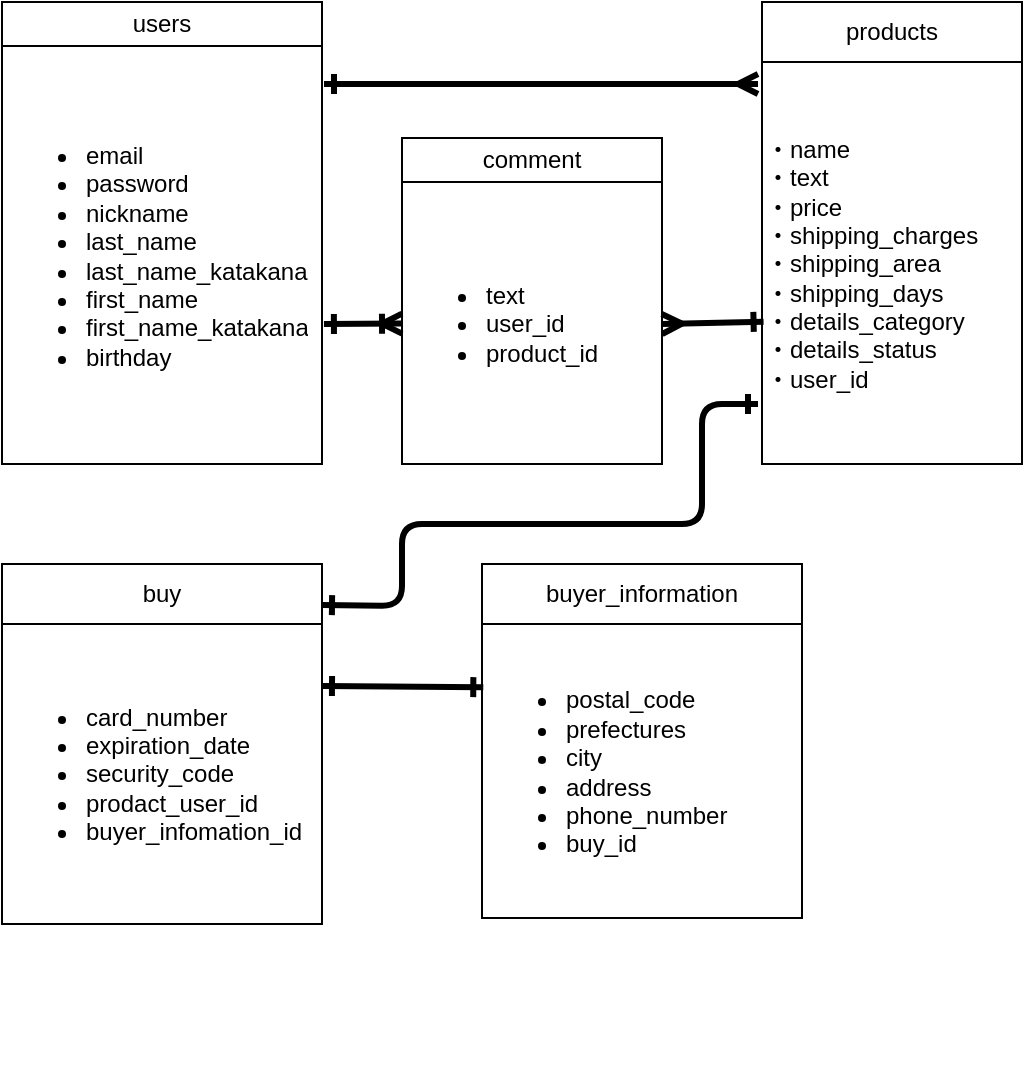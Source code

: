 <mxfile version="13.10.0" type="embed">
    <diagram id="D8iwyfPVuVP7jHjBkO_9" name="ページ1">
        <mxGraphModel dx="488" dy="529" grid="1" gridSize="10" guides="1" tooltips="1" connect="1" arrows="1" fold="1" page="1" pageScale="1" pageWidth="827" pageHeight="1169" math="0" shadow="0">
            <root>
                <mxCell id="0"/>
                <mxCell id="1" parent="0"/>
                <mxCell id="9" value="" style="shape=table;html=1;whiteSpace=wrap;startSize=0;container=1;collapsible=0;childLayout=tableLayout;" parent="1" vertex="1">
                    <mxGeometry y="39" width="160" height="231" as="geometry"/>
                </mxCell>
                <mxCell id="10" value="" style="shape=partialRectangle;html=1;whiteSpace=wrap;collapsible=0;dropTarget=0;pointerEvents=0;fillColor=none;top=0;left=0;bottom=0;right=0;points=[[0,0.5],[1,0.5]];portConstraint=eastwest;" parent="9" vertex="1">
                    <mxGeometry width="160" height="22" as="geometry"/>
                </mxCell>
                <mxCell id="11" value="users" style="shape=partialRectangle;html=1;whiteSpace=wrap;connectable=0;overflow=hidden;fillColor=none;top=0;left=0;bottom=0;right=0;" parent="10" vertex="1">
                    <mxGeometry width="160" height="22" as="geometry"/>
                </mxCell>
                <mxCell id="12" value="" style="shape=partialRectangle;html=1;whiteSpace=wrap;collapsible=0;dropTarget=0;pointerEvents=0;fillColor=none;top=0;left=0;bottom=0;right=0;points=[[0,0.5],[1,0.5]];portConstraint=eastwest;" parent="9" vertex="1">
                    <mxGeometry y="22" width="160" height="209" as="geometry"/>
                </mxCell>
                <mxCell id="13" value="&lt;ul&gt;&lt;li&gt;email&lt;/li&gt;&lt;li&gt;password&lt;/li&gt;&lt;li&gt;nickname&lt;/li&gt;&lt;li&gt;last_name&lt;/li&gt;&lt;li&gt;last_name_katakana&lt;/li&gt;&lt;li&gt;first_name&lt;/li&gt;&lt;li&gt;first_name_katakana&lt;/li&gt;&lt;li&gt;birthday&lt;/li&gt;&lt;/ul&gt;" style="shape=partialRectangle;html=1;whiteSpace=wrap;connectable=0;overflow=hidden;fillColor=none;top=0;left=0;bottom=0;right=0;align=left;" parent="12" vertex="1">
                    <mxGeometry width="160" height="209" as="geometry"/>
                </mxCell>
                <mxCell id="14" value="" style="shape=partialRectangle;html=1;whiteSpace=wrap;collapsible=0;dropTarget=0;pointerEvents=0;fillColor=none;top=0;left=0;bottom=0;right=0;points=[[0,0.5],[1,0.5]];portConstraint=eastwest;" parent="1" vertex="1">
                    <mxGeometry x="90" y="50" width="140" height="20" as="geometry"/>
                </mxCell>
                <mxCell id="15" value="" style="shape=partialRectangle;html=1;whiteSpace=wrap;connectable=0;overflow=hidden;fillColor=none;top=0;left=0;bottom=0;right=0;" parent="14" vertex="1">
                    <mxGeometry width="140" height="20" as="geometry"/>
                </mxCell>
                <mxCell id="16" value="" style="shape=table;html=1;whiteSpace=wrap;startSize=0;container=1;collapsible=0;childLayout=tableLayout;align=left;" parent="1" vertex="1">
                    <mxGeometry x="200" y="107" width="130" height="163" as="geometry"/>
                </mxCell>
                <mxCell id="17" value="" style="shape=partialRectangle;html=1;whiteSpace=wrap;collapsible=0;dropTarget=0;pointerEvents=0;fillColor=none;top=0;left=0;bottom=0;right=0;points=[[0,0.5],[1,0.5]];portConstraint=eastwest;" parent="16" vertex="1">
                    <mxGeometry width="130" height="22" as="geometry"/>
                </mxCell>
                <mxCell id="18" value="comment" style="shape=partialRectangle;html=1;whiteSpace=wrap;connectable=0;overflow=hidden;fillColor=none;top=0;left=0;bottom=0;right=0;" parent="17" vertex="1">
                    <mxGeometry width="130" height="22" as="geometry"/>
                </mxCell>
                <mxCell id="19" value="" style="shape=partialRectangle;html=1;whiteSpace=wrap;collapsible=0;dropTarget=0;pointerEvents=0;fillColor=none;top=0;left=0;bottom=0;right=0;points=[[0,0.5],[1,0.5]];portConstraint=eastwest;" parent="16" vertex="1">
                    <mxGeometry y="22" width="130" height="141" as="geometry"/>
                </mxCell>
                <mxCell id="20" value="&lt;ul&gt;&lt;li&gt;text&lt;/li&gt;&lt;li&gt;user_id&lt;/li&gt;&lt;li&gt;product_id&lt;/li&gt;&lt;/ul&gt;" style="shape=partialRectangle;html=1;whiteSpace=wrap;connectable=0;overflow=hidden;fillColor=none;top=0;left=0;bottom=0;right=0;align=left;" parent="19" vertex="1">
                    <mxGeometry width="130" height="141" as="geometry"/>
                </mxCell>
                <mxCell id="30" value="" style="shape=table;html=1;whiteSpace=wrap;startSize=0;container=1;collapsible=0;childLayout=tableLayout;" parent="1" vertex="1">
                    <mxGeometry y="320" width="160" height="180" as="geometry"/>
                </mxCell>
                <mxCell id="31" value="" style="shape=partialRectangle;html=1;whiteSpace=wrap;collapsible=0;dropTarget=0;pointerEvents=0;fillColor=none;top=0;left=0;bottom=0;right=0;points=[[0,0.5],[1,0.5]];portConstraint=eastwest;" parent="30" vertex="1">
                    <mxGeometry width="160" height="30" as="geometry"/>
                </mxCell>
                <mxCell id="32" value="buy" style="shape=partialRectangle;html=1;whiteSpace=wrap;connectable=0;overflow=hidden;fillColor=none;top=0;left=0;bottom=0;right=0;" parent="31" vertex="1">
                    <mxGeometry width="160" height="30" as="geometry"/>
                </mxCell>
                <mxCell id="33" value="" style="shape=partialRectangle;html=1;whiteSpace=wrap;collapsible=0;dropTarget=0;pointerEvents=0;fillColor=none;top=0;left=0;bottom=0;right=0;points=[[0,0.5],[1,0.5]];portConstraint=eastwest;" parent="30" vertex="1">
                    <mxGeometry y="30" width="160" height="150" as="geometry"/>
                </mxCell>
                <mxCell id="34" value="&lt;ul&gt;&lt;li&gt;card_number&lt;/li&gt;&lt;li&gt;expiration_date&lt;/li&gt;&lt;li&gt;security_code&lt;/li&gt;&lt;li&gt;prodact_user_id&lt;/li&gt;&lt;li&gt;buyer_infomation_id&lt;/li&gt;&lt;/ul&gt;" style="shape=partialRectangle;html=1;whiteSpace=wrap;connectable=0;overflow=hidden;fillColor=none;top=0;left=0;bottom=0;right=0;align=left;" parent="33" vertex="1">
                    <mxGeometry width="160" height="150" as="geometry"/>
                </mxCell>
                <mxCell id="35" value="" style="shape=table;html=1;whiteSpace=wrap;startSize=0;container=1;collapsible=0;childLayout=tableLayout;" parent="1" vertex="1">
                    <mxGeometry x="240" y="320" width="160" height="177" as="geometry"/>
                </mxCell>
                <mxCell id="36" value="" style="shape=partialRectangle;html=1;whiteSpace=wrap;collapsible=0;dropTarget=0;pointerEvents=0;fillColor=none;top=0;left=0;bottom=0;right=0;points=[[0,0.5],[1,0.5]];portConstraint=eastwest;" parent="35" vertex="1">
                    <mxGeometry width="160" height="30" as="geometry"/>
                </mxCell>
                <mxCell id="37" value="buyer_information" style="shape=partialRectangle;html=1;whiteSpace=wrap;connectable=0;overflow=hidden;fillColor=none;top=0;left=0;bottom=0;right=0;" parent="36" vertex="1">
                    <mxGeometry width="160" height="30" as="geometry"/>
                </mxCell>
                <mxCell id="38" value="" style="shape=partialRectangle;html=1;whiteSpace=wrap;collapsible=0;dropTarget=0;pointerEvents=0;fillColor=none;top=0;left=0;bottom=0;right=0;points=[[0,0.5],[1,0.5]];portConstraint=eastwest;" parent="35" vertex="1">
                    <mxGeometry y="30" width="160" height="147" as="geometry"/>
                </mxCell>
                <mxCell id="39" value="&lt;ul&gt;&lt;li&gt;postal_code&lt;/li&gt;&lt;li&gt;prefectures&lt;/li&gt;&lt;li&gt;city&lt;/li&gt;&lt;li&gt;address&lt;/li&gt;&lt;li&gt;phone_number&lt;/li&gt;&lt;li&gt;buy_id&lt;/li&gt;&lt;/ul&gt;" style="shape=partialRectangle;html=1;whiteSpace=wrap;connectable=0;overflow=hidden;fillColor=none;top=0;left=0;bottom=0;right=0;align=left;" parent="38" vertex="1">
                    <mxGeometry width="160" height="147" as="geometry"/>
                </mxCell>
                <mxCell id="42" value="" style="fontSize=12;html=1;endArrow=ERone;startArrow=ERone;strokeWidth=3;entryX=0.004;entryY=0.215;entryDx=0;entryDy=0;entryPerimeter=0;endFill=0;startFill=0;" parent="1" target="38" edge="1">
                    <mxGeometry width="100" height="100" relative="1" as="geometry">
                        <mxPoint x="160" y="381" as="sourcePoint"/>
                        <mxPoint x="300" y="420" as="targetPoint"/>
                    </mxGeometry>
                </mxCell>
                <mxCell id="49" style="edgeStyle=none;rounded=0;orthogonalLoop=1;jettySize=auto;html=1;exitX=0.5;exitY=1;exitDx=0;exitDy=0;startArrow=ERone;startFill=0;endArrow=ERmany;endFill=0;strokeWidth=3;" parent="1" edge="1">
                    <mxGeometry relative="1" as="geometry">
                        <mxPoint x="320" y="560" as="sourcePoint"/>
                        <mxPoint x="320" y="560" as="targetPoint"/>
                    </mxGeometry>
                </mxCell>
                <mxCell id="78" value="" style="edgeStyle=entityRelationEdgeStyle;fontSize=12;html=1;endArrow=ERmany;startArrow=ERone;strokeWidth=3;endFill=0;startFill=0;" parent="1" edge="1">
                    <mxGeometry width="100" height="100" relative="1" as="geometry">
                        <mxPoint x="161" y="80" as="sourcePoint"/>
                        <mxPoint x="378" y="80" as="targetPoint"/>
                    </mxGeometry>
                </mxCell>
                <mxCell id="80" value="" style="shape=table;html=1;whiteSpace=wrap;startSize=0;container=1;collapsible=0;childLayout=tableLayout;" parent="1" vertex="1">
                    <mxGeometry x="380" y="39" width="130" height="231" as="geometry"/>
                </mxCell>
                <mxCell id="81" value="" style="shape=partialRectangle;html=1;whiteSpace=wrap;collapsible=0;dropTarget=0;pointerEvents=0;fillColor=none;top=0;left=0;bottom=0;right=0;points=[[0,0.5],[1,0.5]];portConstraint=eastwest;" parent="80" vertex="1">
                    <mxGeometry width="130" height="30" as="geometry"/>
                </mxCell>
                <mxCell id="82" value="products" style="shape=partialRectangle;html=1;whiteSpace=wrap;connectable=0;overflow=hidden;fillColor=none;top=0;left=0;bottom=0;right=0;" parent="81" vertex="1">
                    <mxGeometry width="130" height="30" as="geometry"/>
                </mxCell>
                <mxCell id="83" value="" style="shape=partialRectangle;html=1;whiteSpace=wrap;collapsible=0;dropTarget=0;pointerEvents=0;fillColor=none;top=0;left=0;bottom=0;right=0;points=[[0,0.5],[1,0.5]];portConstraint=eastwest;" parent="80" vertex="1">
                    <mxGeometry y="30" width="130" height="201" as="geometry"/>
                </mxCell>
                <mxCell id="84" value="&lt;span&gt;・name&lt;/span&gt;&lt;br&gt;&lt;span&gt;・text&lt;/span&gt;&lt;br&gt;&lt;span&gt;・price&lt;/span&gt;&lt;br&gt;&lt;span style=&quot;font-family: &amp;#34;helvetica&amp;#34;&quot;&gt;・&lt;/span&gt;&lt;span style=&quot;font-family: &amp;#34;helvetica&amp;#34;&quot;&gt;shipping_c&lt;/span&gt;&lt;span&gt;harges&lt;br&gt;&lt;/span&gt;&lt;span style=&quot;font-family: &amp;#34;helvetica&amp;#34;&quot;&gt;・&lt;/span&gt;&lt;span style=&quot;font-family: &amp;#34;helvetica&amp;#34;&quot;&gt;shipping_&lt;/span&gt;&lt;span&gt;area&lt;br&gt;&lt;/span&gt;&lt;span style=&quot;font-family: &amp;#34;helvetica&amp;#34;&quot;&gt;・&lt;/span&gt;&lt;span style=&quot;font-family: &amp;#34;helvetica&amp;#34;&quot;&gt;shipping_&lt;/span&gt;&lt;span&gt;days&lt;/span&gt;&lt;span&gt;&lt;br&gt;&lt;/span&gt;&lt;div style=&quot;display: inline&quot;&gt;&lt;span style=&quot;font-family: &amp;#34;helvetica&amp;#34;&quot;&gt;・details_&lt;/span&gt;&lt;span&gt;category&lt;br&gt;&lt;/span&gt;&lt;span style=&quot;font-family: &amp;#34;helvetica&amp;#34;&quot;&gt;・details_&lt;/span&gt;&lt;span&gt;status&lt;br&gt;&lt;/span&gt;・user_id&lt;span&gt;&lt;br&gt;&lt;/span&gt;&lt;/div&gt;&lt;span style=&quot;color: rgba(0 , 0 , 0 , 0) ; font-family: monospace ; font-size: 0px&quot;&gt;&lt;ul&gt;&lt;li&gt;&lt;span style=&quot;color: rgba(0 , 0 , 0 , 0) ; font-family: monospace ; font-size: 0px&quot;&gt;&lt;div&gt;&lt;span&gt;%3CmxGraphModel%3E%3Croot%3E%3CmxCell%20id%3D%220%22%2F%3E%3CmxCell%20id%3D%221%22%20parent%3D%220%22%2F%3E%3CmxCell%20id%3D%222%22%20value%3D%22%22%20style%3D%22edgeStyle%3DentityRelationEdgeStyle%3BfontSize%3D12%3Bhtml%3D1%3BendArrow%3DERone%3BstartArrow%3DERmany%3BstrokeWidth%3D3%3BendFill%3D0%3BstartFill%3D0%3B%22%20edge%3D%221%22%20parent%3D%221%22%3E%3CmxGeometry%20width%3D%22100%22%20height%3D%22100%22%20relative%3D%221%22%20as%3D%22geometry%22%3E%3CmxPoint%20x%3D%22360.0%22%20y%3D%22110%22%20as%3D%22sourcePoint%22%2F%3E%3CmxPoint%20x%3D%22400.0%22%20y%3D%22110.34%22%20as%3D%22targetPoint%22%2F%3E%3C%2FmxGeometry%3E%3C%2FmxCell%3E%3C%2Froot%3E%3C%2FmxGraphModel%3E&lt;/span&gt;&lt;/div&gt;&lt;/span&gt;&lt;/li&gt;&lt;/ul&gt;&lt;/span&gt;" style="shape=partialRectangle;html=1;whiteSpace=wrap;connectable=0;overflow=hidden;fillColor=none;top=0;left=0;bottom=0;right=0;align=left;" parent="83" vertex="1">
                    <mxGeometry width="130" height="201" as="geometry"/>
                </mxCell>
                <mxCell id="112" value="" style="fontSize=12;html=1;endArrow=ERoneToMany;strokeWidth=3;startArrow=ERone;startFill=0;exitX=1.006;exitY=0.665;exitDx=0;exitDy=0;exitPerimeter=0;" parent="1" source="12" target="19" edge="1">
                    <mxGeometry width="100" height="100" relative="1" as="geometry">
                        <mxPoint x="170" y="250" as="sourcePoint"/>
                        <mxPoint x="270" y="150" as="targetPoint"/>
                    </mxGeometry>
                </mxCell>
                <mxCell id="113" value="" style="fontSize=12;html=1;endArrow=ERone;strokeWidth=3;startArrow=ERmany;startFill=0;entryX=0.006;entryY=0.646;entryDx=0;entryDy=0;entryPerimeter=0;endFill=0;" parent="1" target="83" edge="1">
                    <mxGeometry width="100" height="100" relative="1" as="geometry">
                        <mxPoint x="330" y="200" as="sourcePoint"/>
                        <mxPoint x="210" y="209.803" as="targetPoint"/>
                    </mxGeometry>
                </mxCell>
                <mxCell id="115" value="" style="fontSize=12;html=1;endArrow=ERone;startArrow=ERone;strokeWidth=3;endFill=0;startFill=0;" edge="1" parent="1">
                    <mxGeometry width="100" height="100" relative="1" as="geometry">
                        <mxPoint x="160" y="340.5" as="sourcePoint"/>
                        <mxPoint x="378" y="240" as="targetPoint"/>
                        <Array as="points">
                            <mxPoint x="200" y="341"/>
                            <mxPoint x="200" y="300"/>
                            <mxPoint x="350" y="300"/>
                            <mxPoint x="350" y="240"/>
                        </Array>
                    </mxGeometry>
                </mxCell>
            </root>
        </mxGraphModel>
    </diagram>
</mxfile>
